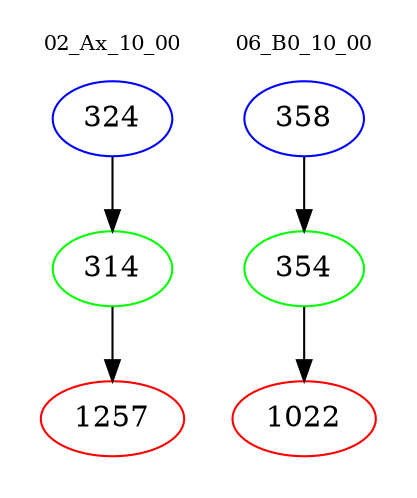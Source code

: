 digraph{
subgraph cluster_0 {
color = white
label = "02_Ax_10_00";
fontsize=10;
T0_324 [label="324", color="blue"]
T0_324 -> T0_314 [color="black"]
T0_314 [label="314", color="green"]
T0_314 -> T0_1257 [color="black"]
T0_1257 [label="1257", color="red"]
}
subgraph cluster_1 {
color = white
label = "06_B0_10_00";
fontsize=10;
T1_358 [label="358", color="blue"]
T1_358 -> T1_354 [color="black"]
T1_354 [label="354", color="green"]
T1_354 -> T1_1022 [color="black"]
T1_1022 [label="1022", color="red"]
}
}
